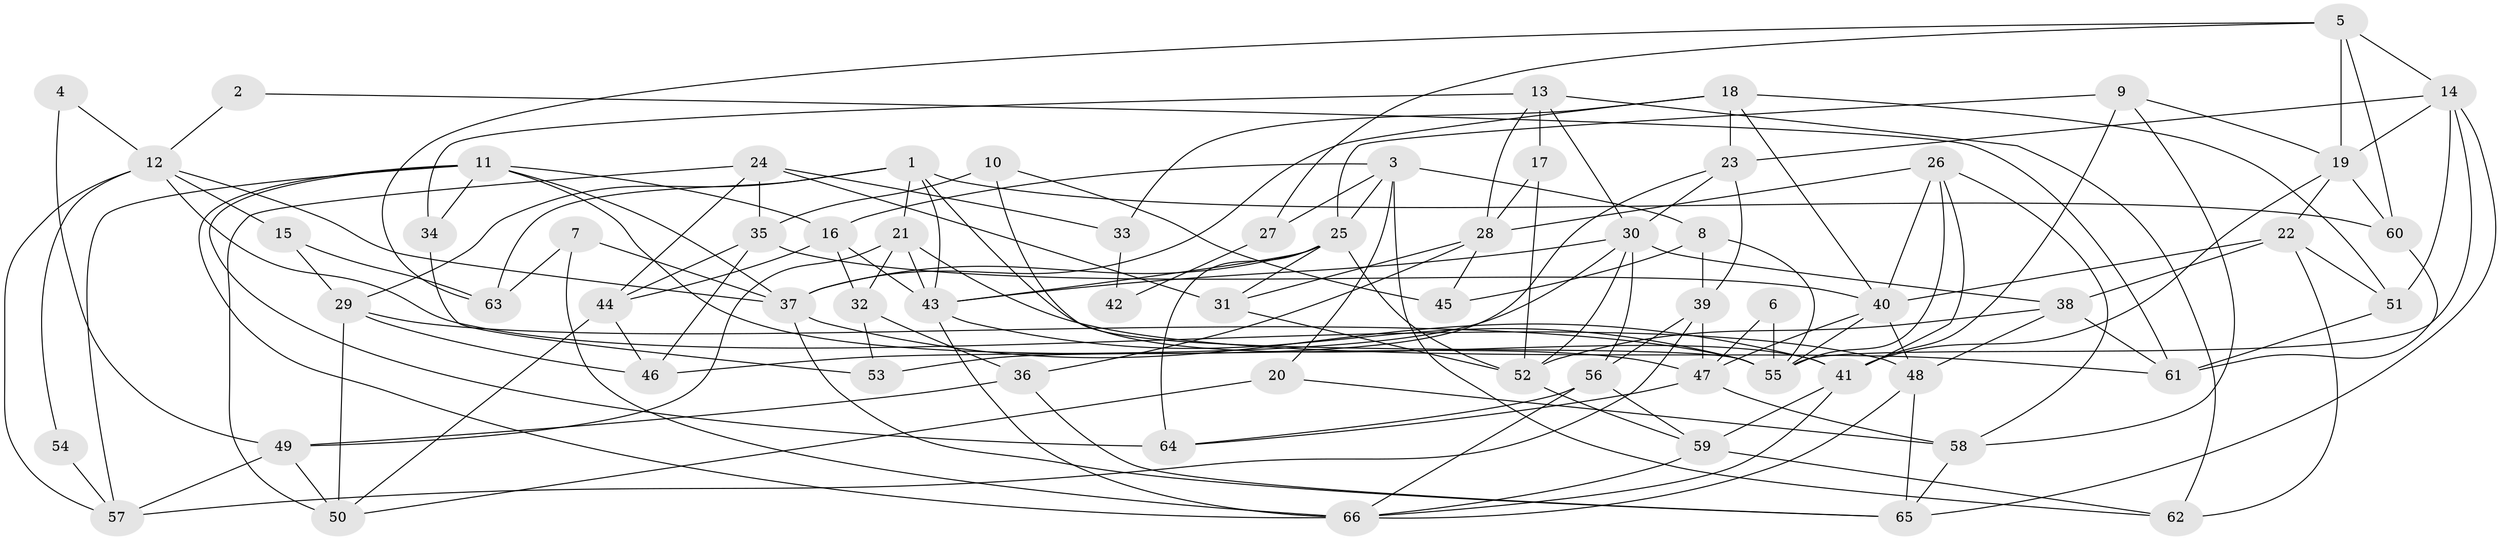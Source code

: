 // original degree distribution, {3: 0.26595744680851063, 6: 0.07446808510638298, 2: 0.1276595744680851, 4: 0.26595744680851063, 5: 0.2127659574468085, 7: 0.05319148936170213}
// Generated by graph-tools (version 1.1) at 2025/37/03/04/25 23:37:12]
// undirected, 66 vertices, 156 edges
graph export_dot {
  node [color=gray90,style=filled];
  1;
  2;
  3;
  4;
  5;
  6;
  7;
  8;
  9;
  10;
  11;
  12;
  13;
  14;
  15;
  16;
  17;
  18;
  19;
  20;
  21;
  22;
  23;
  24;
  25;
  26;
  27;
  28;
  29;
  30;
  31;
  32;
  33;
  34;
  35;
  36;
  37;
  38;
  39;
  40;
  41;
  42;
  43;
  44;
  45;
  46;
  47;
  48;
  49;
  50;
  51;
  52;
  53;
  54;
  55;
  56;
  57;
  58;
  59;
  60;
  61;
  62;
  63;
  64;
  65;
  66;
  1 -- 21 [weight=1.0];
  1 -- 29 [weight=1.0];
  1 -- 41 [weight=1.0];
  1 -- 43 [weight=1.0];
  1 -- 60 [weight=1.0];
  1 -- 63 [weight=1.0];
  2 -- 12 [weight=1.0];
  2 -- 61 [weight=1.0];
  3 -- 8 [weight=1.0];
  3 -- 16 [weight=1.0];
  3 -- 20 [weight=1.0];
  3 -- 25 [weight=1.0];
  3 -- 27 [weight=1.0];
  3 -- 62 [weight=1.0];
  4 -- 12 [weight=1.0];
  4 -- 49 [weight=1.0];
  5 -- 14 [weight=1.0];
  5 -- 19 [weight=1.0];
  5 -- 27 [weight=1.0];
  5 -- 60 [weight=1.0];
  5 -- 63 [weight=1.0];
  6 -- 47 [weight=1.0];
  6 -- 55 [weight=1.0];
  7 -- 37 [weight=1.0];
  7 -- 63 [weight=1.0];
  7 -- 66 [weight=1.0];
  8 -- 39 [weight=1.0];
  8 -- 45 [weight=1.0];
  8 -- 55 [weight=1.0];
  9 -- 19 [weight=1.0];
  9 -- 25 [weight=1.0];
  9 -- 41 [weight=1.0];
  9 -- 58 [weight=1.0];
  10 -- 35 [weight=1.0];
  10 -- 45 [weight=1.0];
  10 -- 55 [weight=1.0];
  11 -- 16 [weight=1.0];
  11 -- 34 [weight=1.0];
  11 -- 37 [weight=1.0];
  11 -- 47 [weight=1.0];
  11 -- 57 [weight=1.0];
  11 -- 64 [weight=1.0];
  11 -- 66 [weight=1.0];
  12 -- 15 [weight=1.0];
  12 -- 37 [weight=1.0];
  12 -- 48 [weight=1.0];
  12 -- 54 [weight=1.0];
  12 -- 57 [weight=1.0];
  13 -- 17 [weight=1.0];
  13 -- 28 [weight=1.0];
  13 -- 30 [weight=1.0];
  13 -- 34 [weight=1.0];
  13 -- 62 [weight=1.0];
  14 -- 19 [weight=1.0];
  14 -- 23 [weight=1.0];
  14 -- 51 [weight=1.0];
  14 -- 55 [weight=1.0];
  14 -- 65 [weight=1.0];
  15 -- 29 [weight=1.0];
  15 -- 63 [weight=1.0];
  16 -- 32 [weight=1.0];
  16 -- 43 [weight=1.0];
  16 -- 44 [weight=1.0];
  17 -- 28 [weight=1.0];
  17 -- 52 [weight=1.0];
  18 -- 23 [weight=1.0];
  18 -- 33 [weight=1.0];
  18 -- 37 [weight=1.0];
  18 -- 40 [weight=1.0];
  18 -- 51 [weight=1.0];
  19 -- 22 [weight=1.0];
  19 -- 41 [weight=1.0];
  19 -- 60 [weight=1.0];
  20 -- 50 [weight=1.0];
  20 -- 58 [weight=1.0];
  21 -- 32 [weight=1.0];
  21 -- 43 [weight=1.0];
  21 -- 49 [weight=1.0];
  21 -- 61 [weight=1.0];
  22 -- 38 [weight=1.0];
  22 -- 40 [weight=1.0];
  22 -- 51 [weight=1.0];
  22 -- 62 [weight=1.0];
  23 -- 30 [weight=1.0];
  23 -- 39 [weight=1.0];
  23 -- 53 [weight=1.0];
  24 -- 31 [weight=1.0];
  24 -- 33 [weight=1.0];
  24 -- 35 [weight=1.0];
  24 -- 44 [weight=1.0];
  24 -- 50 [weight=1.0];
  25 -- 31 [weight=1.0];
  25 -- 37 [weight=1.0];
  25 -- 43 [weight=1.0];
  25 -- 52 [weight=1.0];
  25 -- 64 [weight=2.0];
  26 -- 28 [weight=1.0];
  26 -- 40 [weight=1.0];
  26 -- 41 [weight=1.0];
  26 -- 55 [weight=1.0];
  26 -- 58 [weight=1.0];
  27 -- 42 [weight=1.0];
  28 -- 31 [weight=1.0];
  28 -- 36 [weight=1.0];
  28 -- 45 [weight=1.0];
  29 -- 46 [weight=1.0];
  29 -- 50 [weight=1.0];
  29 -- 55 [weight=1.0];
  30 -- 38 [weight=1.0];
  30 -- 43 [weight=1.0];
  30 -- 46 [weight=1.0];
  30 -- 52 [weight=1.0];
  30 -- 56 [weight=1.0];
  31 -- 52 [weight=1.0];
  32 -- 36 [weight=1.0];
  32 -- 53 [weight=1.0];
  33 -- 42 [weight=1.0];
  34 -- 53 [weight=1.0];
  35 -- 40 [weight=2.0];
  35 -- 44 [weight=1.0];
  35 -- 46 [weight=1.0];
  36 -- 49 [weight=1.0];
  36 -- 65 [weight=1.0];
  37 -- 41 [weight=1.0];
  37 -- 65 [weight=1.0];
  38 -- 48 [weight=1.0];
  38 -- 52 [weight=1.0];
  38 -- 61 [weight=1.0];
  39 -- 47 [weight=1.0];
  39 -- 56 [weight=1.0];
  39 -- 57 [weight=1.0];
  40 -- 47 [weight=1.0];
  40 -- 48 [weight=1.0];
  40 -- 55 [weight=1.0];
  41 -- 59 [weight=1.0];
  41 -- 66 [weight=1.0];
  43 -- 55 [weight=1.0];
  43 -- 66 [weight=1.0];
  44 -- 46 [weight=1.0];
  44 -- 50 [weight=1.0];
  47 -- 58 [weight=1.0];
  47 -- 64 [weight=1.0];
  48 -- 65 [weight=1.0];
  48 -- 66 [weight=1.0];
  49 -- 50 [weight=1.0];
  49 -- 57 [weight=1.0];
  51 -- 61 [weight=1.0];
  52 -- 59 [weight=1.0];
  54 -- 57 [weight=1.0];
  56 -- 59 [weight=1.0];
  56 -- 64 [weight=1.0];
  56 -- 66 [weight=1.0];
  58 -- 65 [weight=1.0];
  59 -- 62 [weight=1.0];
  59 -- 66 [weight=1.0];
  60 -- 61 [weight=1.0];
}
